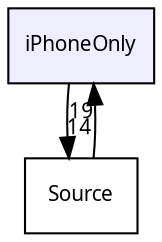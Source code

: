 digraph "iPhoneOnly" {
  bgcolor=transparent;
  compound=true
  node [ fontsize="10", fontname="Lucinda Grande"];
  edge [ labelfontsize="10", labelfontname="Lucinda Grande"];
  dir_8e887900a77229ab8eb235fe2838d0f9 [shape=box, label="iPhoneOnly", style="filled", fillcolor="#eeeeff", pencolor="black", URL="dir_8e887900a77229ab8eb235fe2838d0f9.html"];
  dir_74389ed8173ad57b461b9d623a1f3867 [shape=box label="Source" URL="dir_74389ed8173ad57b461b9d623a1f3867.html"];
  dir_74389ed8173ad57b461b9d623a1f3867->dir_8e887900a77229ab8eb235fe2838d0f9 [headlabel="19", labeldistance=1.5 headhref="dir_000001_000000.html"];
  dir_8e887900a77229ab8eb235fe2838d0f9->dir_74389ed8173ad57b461b9d623a1f3867 [headlabel="14", labeldistance=1.5 headhref="dir_000000_000001.html"];
}
